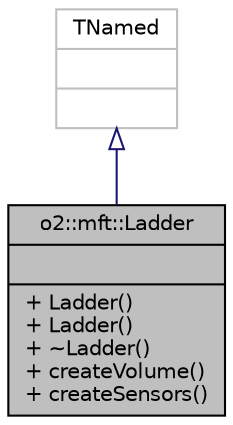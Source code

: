 digraph "o2::mft::Ladder"
{
 // INTERACTIVE_SVG=YES
  bgcolor="transparent";
  edge [fontname="Helvetica",fontsize="10",labelfontname="Helvetica",labelfontsize="10"];
  node [fontname="Helvetica",fontsize="10",shape=record];
  Node2 [label="{o2::mft::Ladder\n||+ Ladder()\l+ Ladder()\l+ ~Ladder()\l+ createVolume()\l+ createSensors()\l}",height=0.2,width=0.4,color="black", fillcolor="grey75", style="filled", fontcolor="black"];
  Node3 -> Node2 [dir="back",color="midnightblue",fontsize="10",style="solid",arrowtail="onormal",fontname="Helvetica"];
  Node3 [label="{TNamed\n||}",height=0.2,width=0.4,color="grey75"];
}
